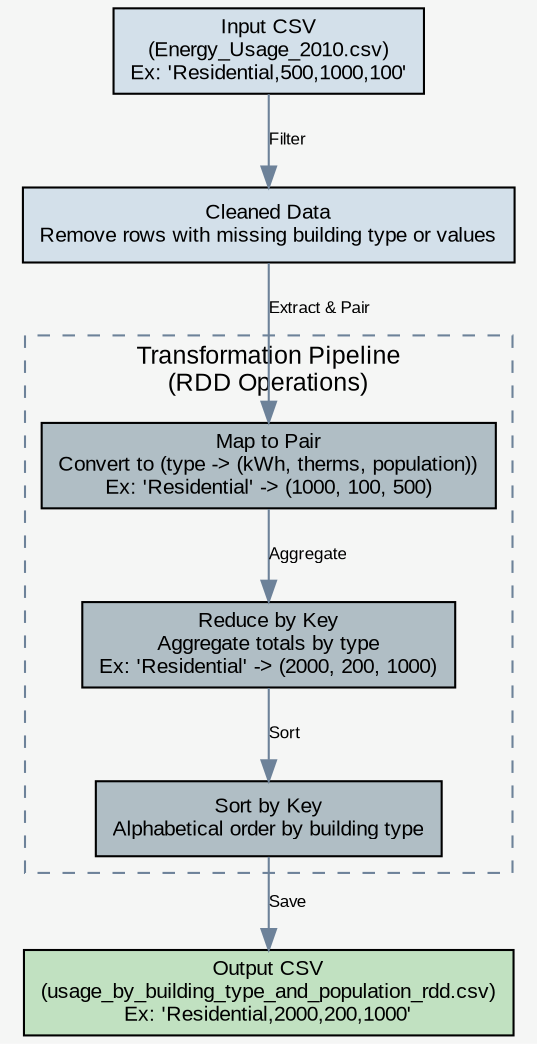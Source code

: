 digraph Analysis3 {
    graph [bgcolor="#F5F6F5", fontname="Arial", fontsize=12];
    node [shape=box, style=filled, fillcolor="#E6ECEF", fontname="Arial", fontsize=10];
    edge [color="#6D8299", fontname="Arial", fontsize=8];

    // Input Node
    Input [label="Input CSV\n(Energy_Usage_2010.csv)\nEx: 'Residential,500,1000,100'", fillcolor="#D3E0EA"];

    // Cleaning Node
    CleanedData [label="Cleaned Data\nRemove rows with missing building type or values", fillcolor="#D3E0EA"];

    // Transformation Nodes with clarified explanations
    MapToPair [label="Map to Pair\nConvert to (type -> (kWh, therms, population))\nEx: 'Residential' -> (1000, 100, 500)", fillcolor="#B0BEC5"];
    ReduceByKey [label="Reduce by Key\nAggregate totals by type\nEx: 'Residential' -> (2000, 200, 1000)", fillcolor="#B0BEC5"];
    SortByKey [label="Sort by Key\nAlphabetical order by building type", fillcolor="#B0BEC5"];

    // Output Node
    Output [label="Output CSV\n(usage_by_building_type_and_population_rdd.csv)\nEx: 'Residential,2000,200,1000'", fillcolor="#C1E1C1"];

    // Edges
    Input -> CleanedData [label="Filter"];
    CleanedData -> MapToPair [label="Extract & Pair"];
    MapToPair -> ReduceByKey [label="Aggregate"];
    ReduceByKey -> SortByKey [label="Sort"];
    SortByKey -> Output [label="Save"];

    // Subgraph for grouping transformations
    subgraph cluster_transform {
    style=dashed;
    color="#6D8299";
    MapToPair; ReduceByKey; SortByKey;
    label="Transformation Pipeline\n(RDD Operations)";
    }
}
